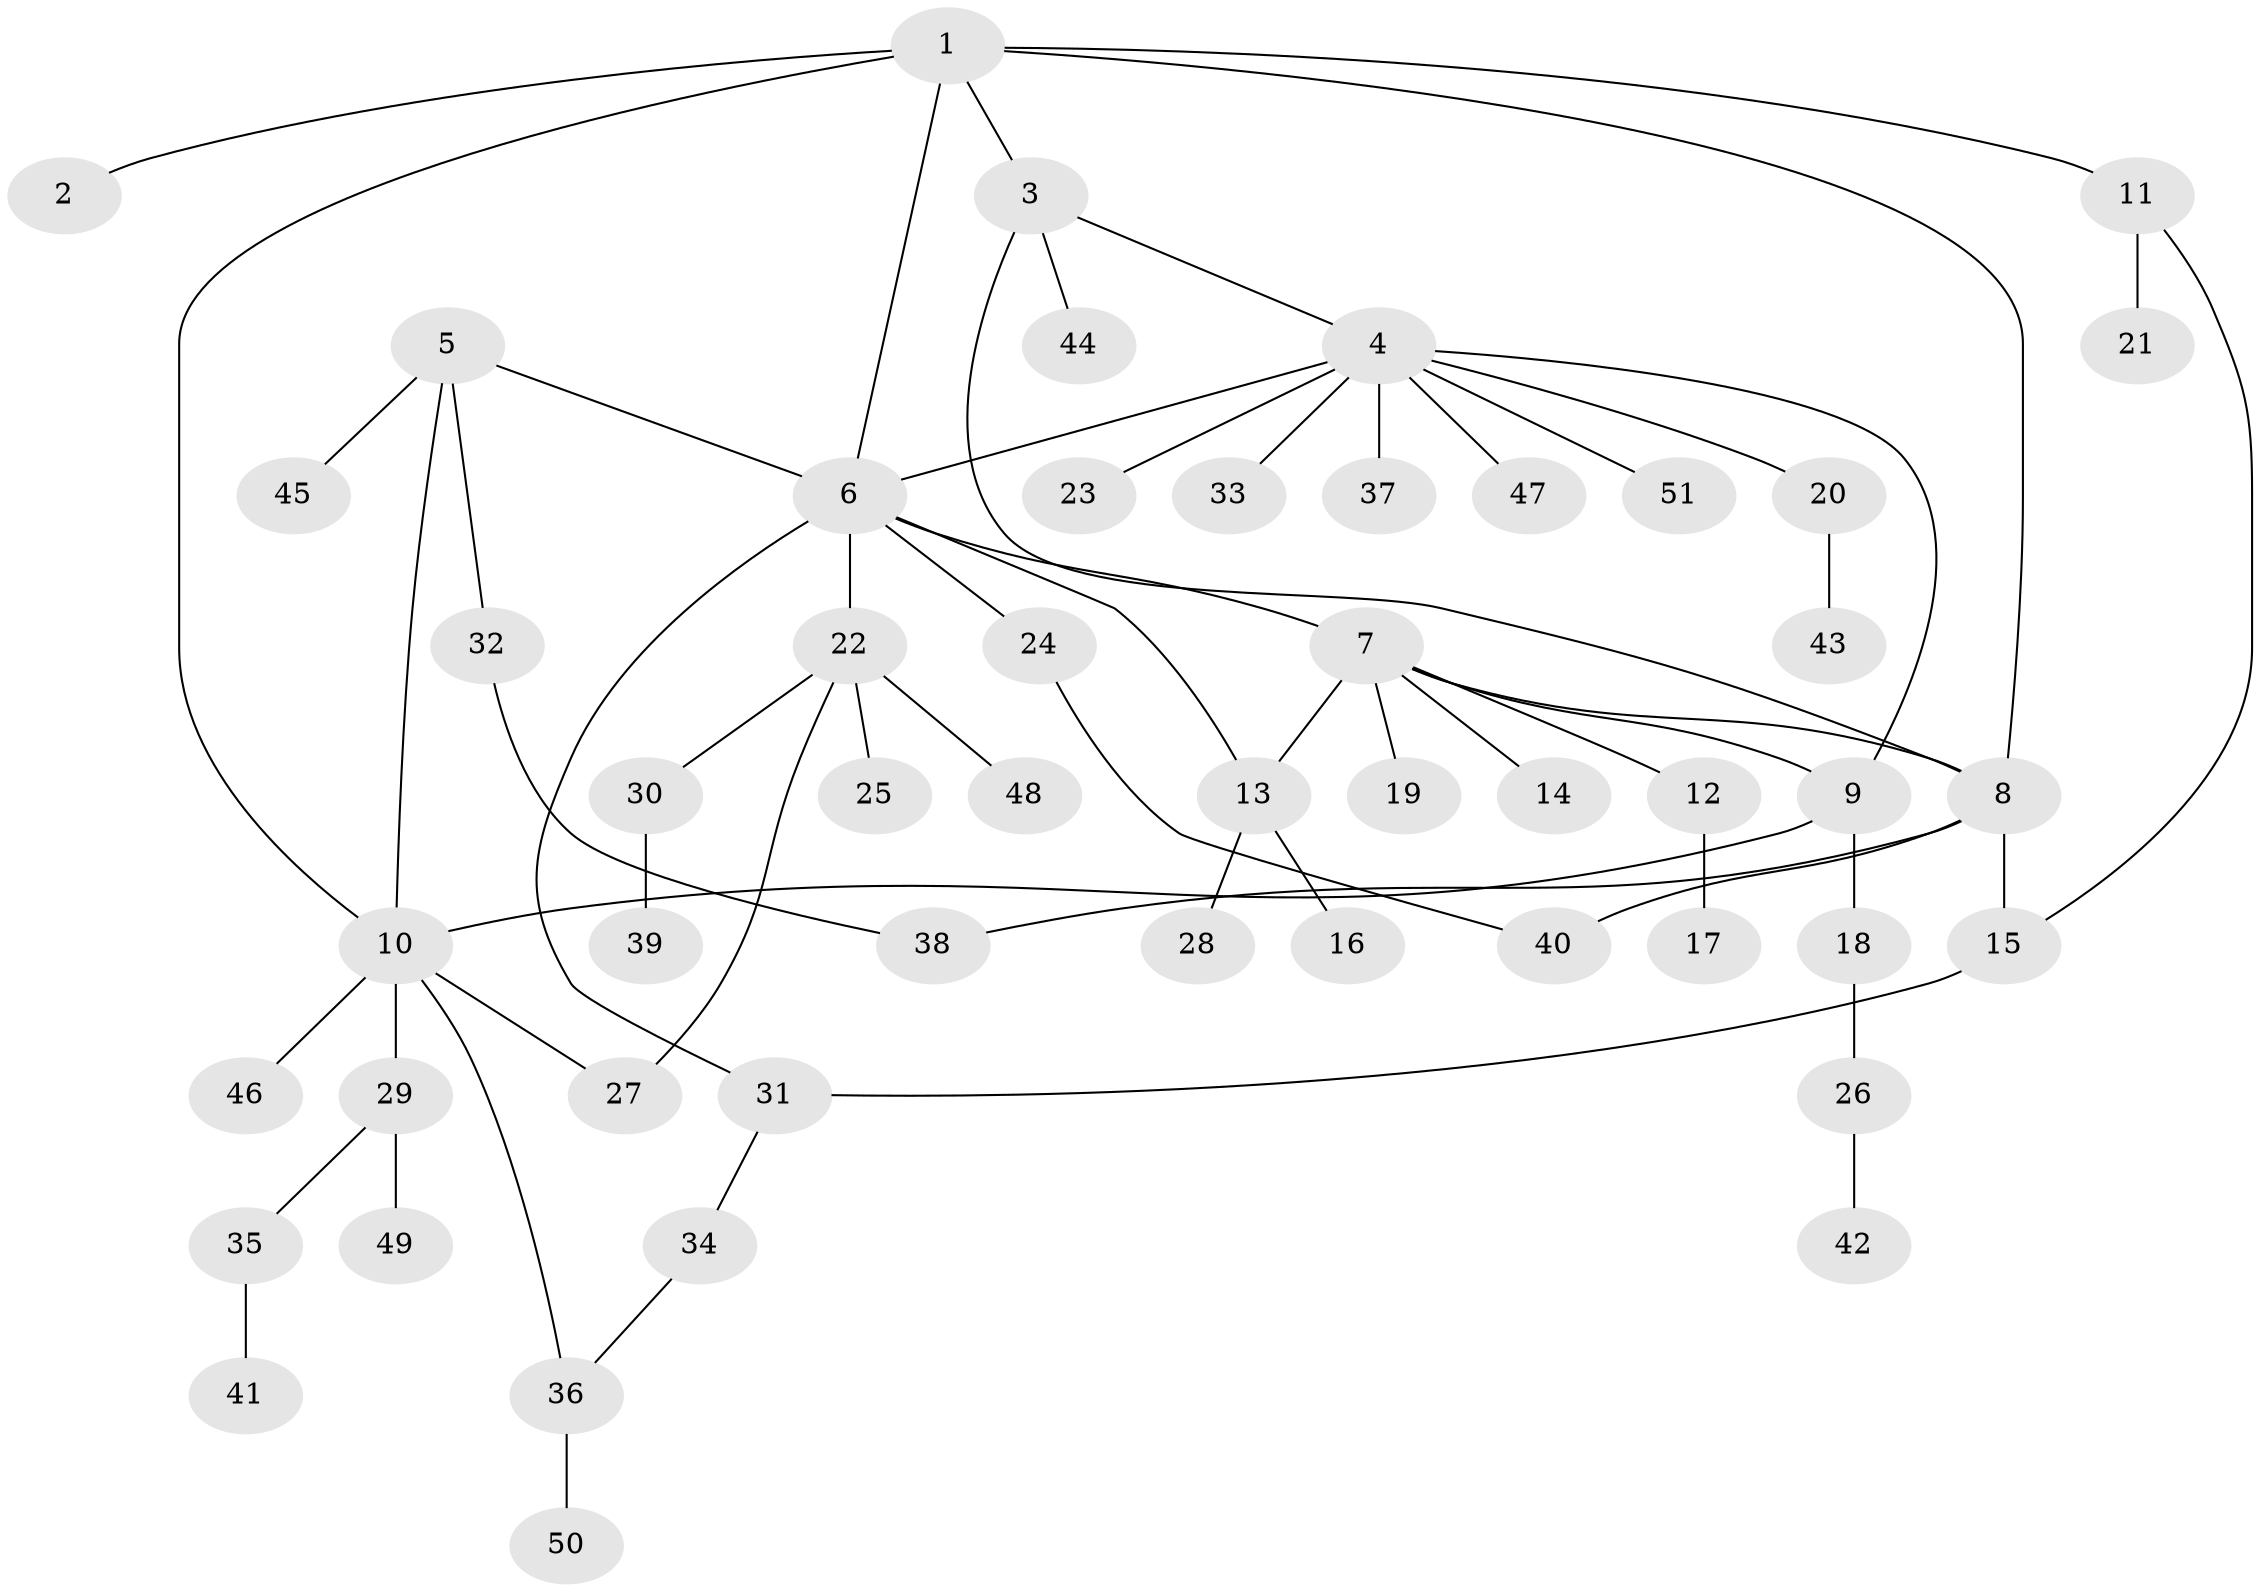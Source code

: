// Generated by graph-tools (version 1.1) at 2025/15/03/09/25 04:15:52]
// undirected, 51 vertices, 63 edges
graph export_dot {
graph [start="1"]
  node [color=gray90,style=filled];
  1;
  2;
  3;
  4;
  5;
  6;
  7;
  8;
  9;
  10;
  11;
  12;
  13;
  14;
  15;
  16;
  17;
  18;
  19;
  20;
  21;
  22;
  23;
  24;
  25;
  26;
  27;
  28;
  29;
  30;
  31;
  32;
  33;
  34;
  35;
  36;
  37;
  38;
  39;
  40;
  41;
  42;
  43;
  44;
  45;
  46;
  47;
  48;
  49;
  50;
  51;
  1 -- 2;
  1 -- 3;
  1 -- 6;
  1 -- 8;
  1 -- 10;
  1 -- 11;
  3 -- 4;
  3 -- 8;
  3 -- 44;
  4 -- 6;
  4 -- 9;
  4 -- 20;
  4 -- 23;
  4 -- 33;
  4 -- 37;
  4 -- 47;
  4 -- 51;
  5 -- 6;
  5 -- 10;
  5 -- 32;
  5 -- 45;
  6 -- 7;
  6 -- 13;
  6 -- 22;
  6 -- 24;
  6 -- 31;
  7 -- 8;
  7 -- 9;
  7 -- 12;
  7 -- 13;
  7 -- 14;
  7 -- 19;
  8 -- 15;
  8 -- 38;
  8 -- 40;
  9 -- 10;
  9 -- 18;
  10 -- 27;
  10 -- 29;
  10 -- 36;
  10 -- 46;
  11 -- 15;
  11 -- 21;
  12 -- 17;
  13 -- 16;
  13 -- 28;
  15 -- 31;
  18 -- 26;
  20 -- 43;
  22 -- 25;
  22 -- 27;
  22 -- 30;
  22 -- 48;
  24 -- 40;
  26 -- 42;
  29 -- 35;
  29 -- 49;
  30 -- 39;
  31 -- 34;
  32 -- 38;
  34 -- 36;
  35 -- 41;
  36 -- 50;
}
